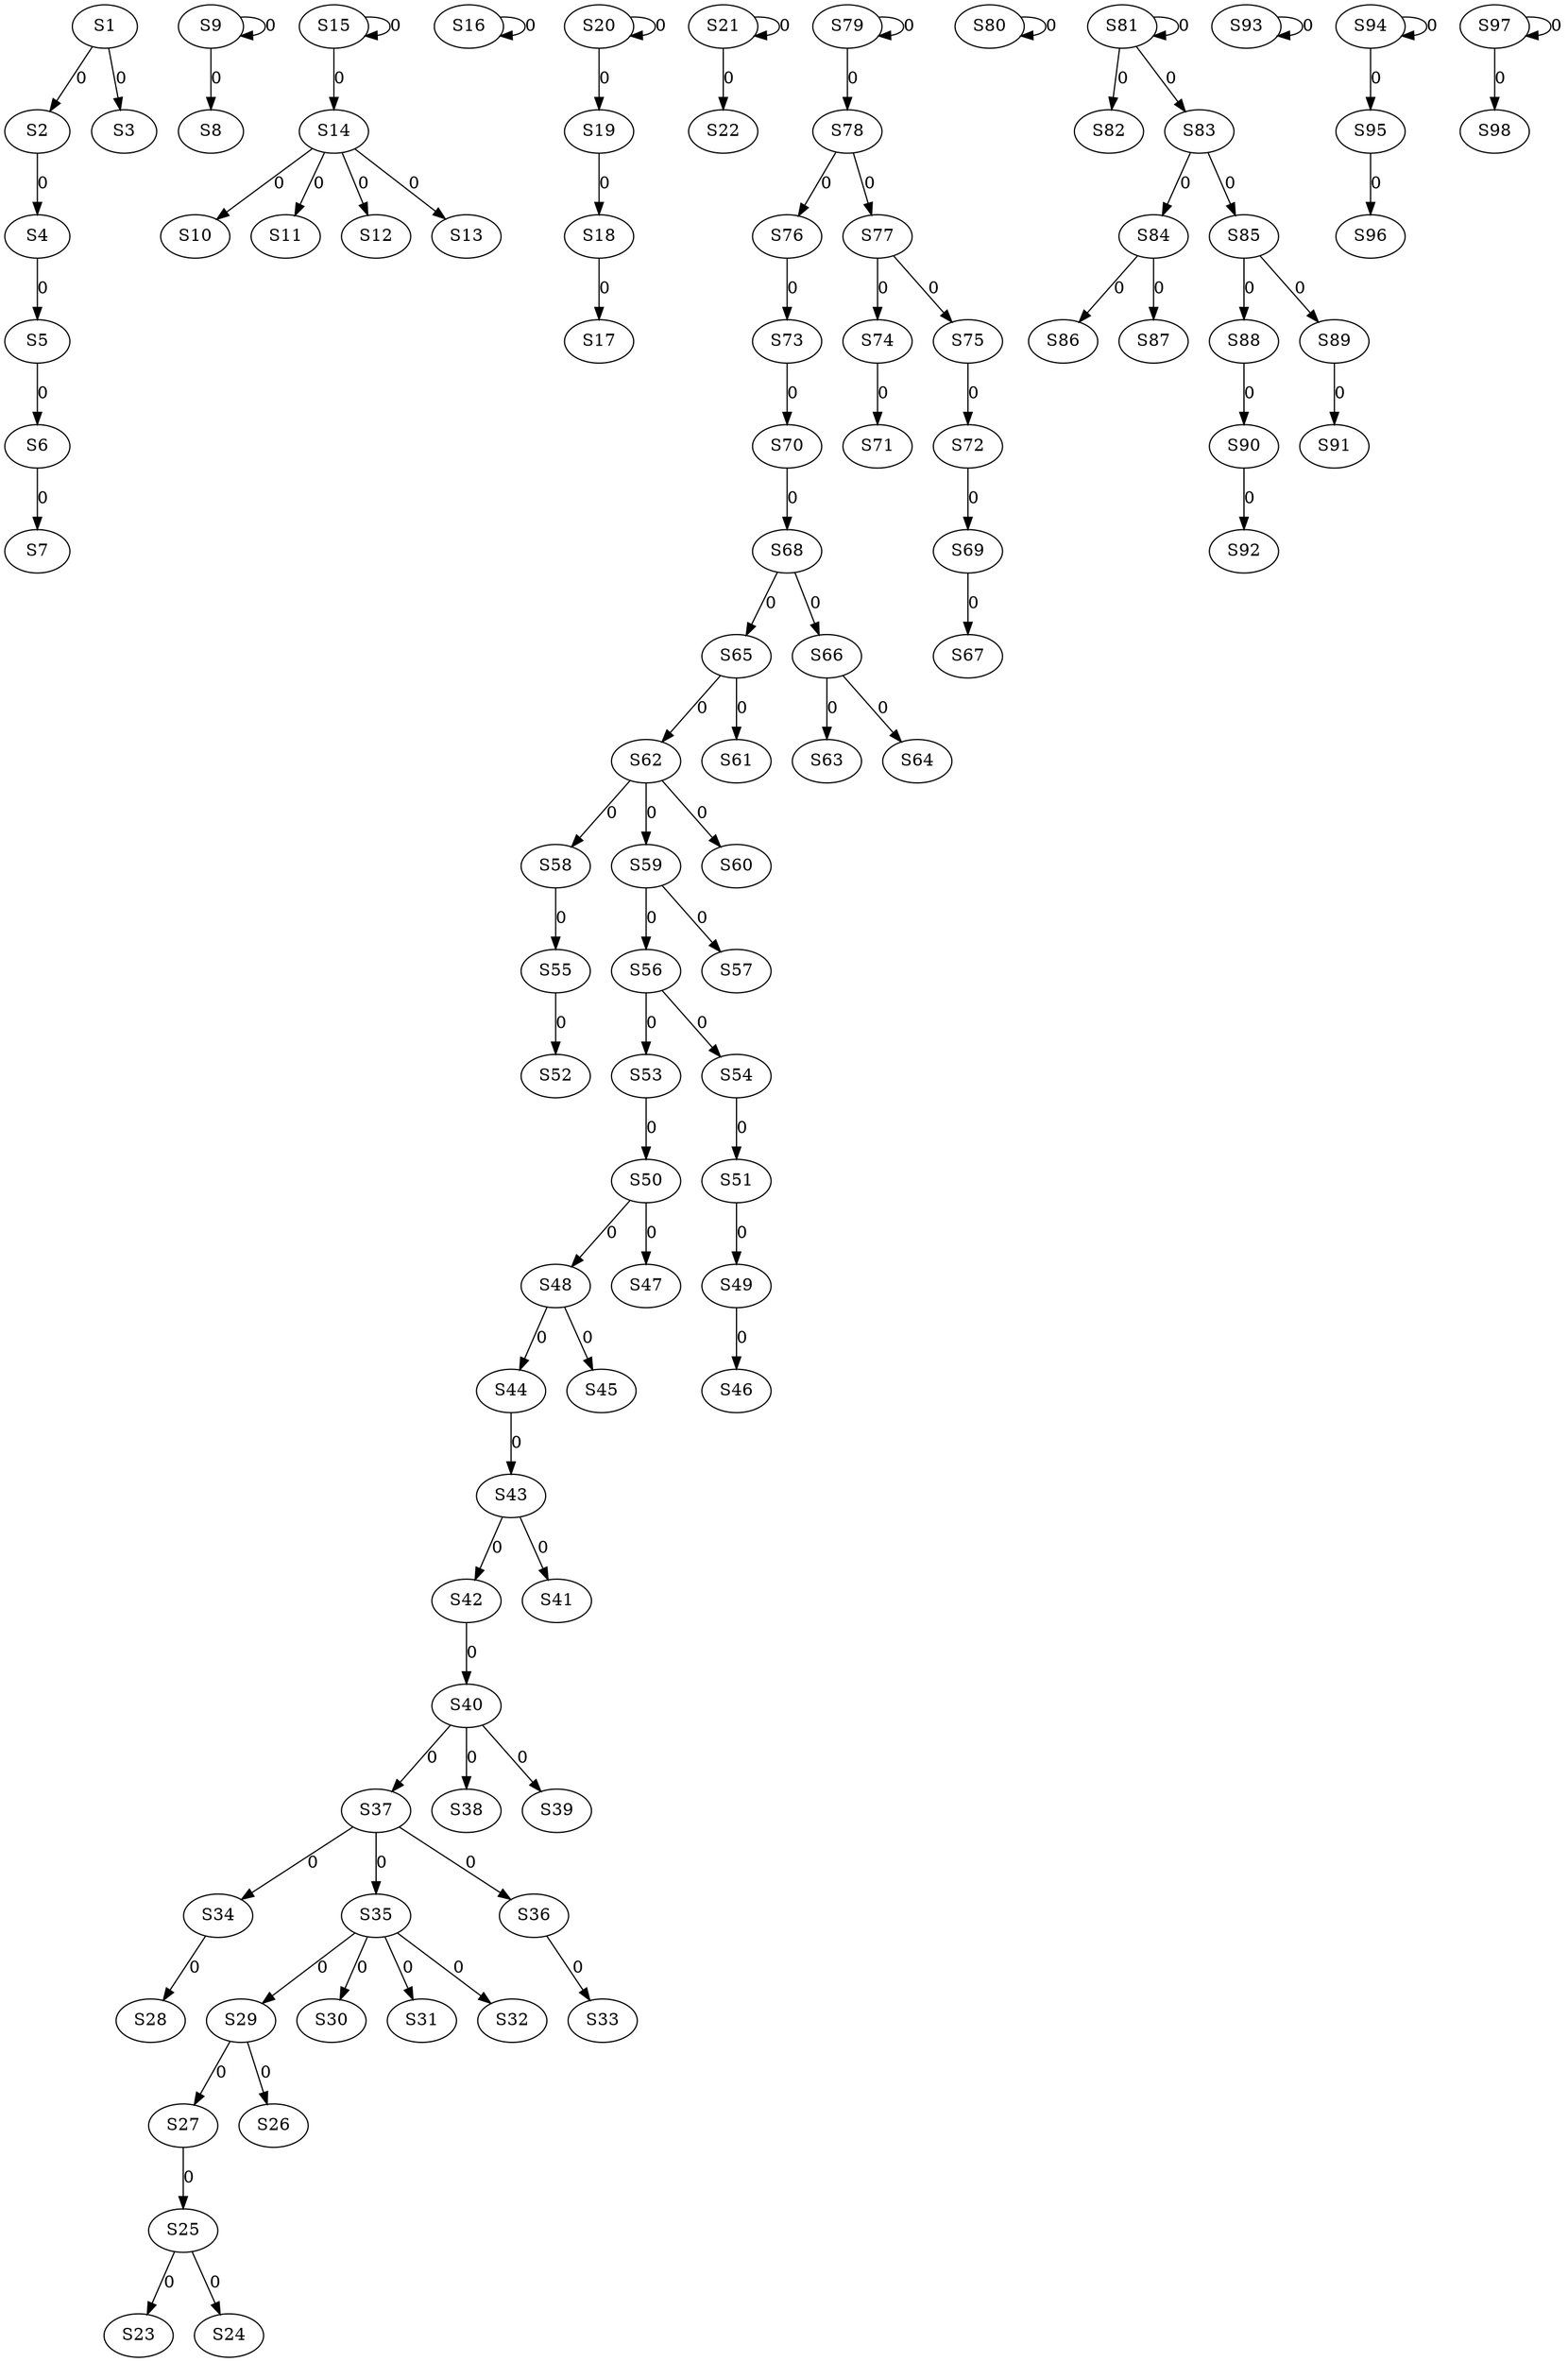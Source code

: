 strict digraph {
	S1 -> S2 [ label = 0 ];
	S1 -> S3 [ label = 0 ];
	S2 -> S4 [ label = 0 ];
	S4 -> S5 [ label = 0 ];
	S5 -> S6 [ label = 0 ];
	S6 -> S7 [ label = 0 ];
	S9 -> S8 [ label = 0 ];
	S9 -> S9 [ label = 0 ];
	S14 -> S10 [ label = 0 ];
	S14 -> S11 [ label = 0 ];
	S14 -> S12 [ label = 0 ];
	S14 -> S13 [ label = 0 ];
	S15 -> S14 [ label = 0 ];
	S15 -> S15 [ label = 0 ];
	S16 -> S16 [ label = 0 ];
	S18 -> S17 [ label = 0 ];
	S19 -> S18 [ label = 0 ];
	S20 -> S19 [ label = 0 ];
	S20 -> S20 [ label = 0 ];
	S21 -> S21 [ label = 0 ];
	S21 -> S22 [ label = 0 ];
	S25 -> S23 [ label = 0 ];
	S25 -> S24 [ label = 0 ];
	S27 -> S25 [ label = 0 ];
	S29 -> S26 [ label = 0 ];
	S29 -> S27 [ label = 0 ];
	S34 -> S28 [ label = 0 ];
	S35 -> S29 [ label = 0 ];
	S35 -> S30 [ label = 0 ];
	S35 -> S31 [ label = 0 ];
	S35 -> S32 [ label = 0 ];
	S36 -> S33 [ label = 0 ];
	S37 -> S34 [ label = 0 ];
	S37 -> S35 [ label = 0 ];
	S37 -> S36 [ label = 0 ];
	S40 -> S37 [ label = 0 ];
	S40 -> S38 [ label = 0 ];
	S40 -> S39 [ label = 0 ];
	S42 -> S40 [ label = 0 ];
	S43 -> S41 [ label = 0 ];
	S43 -> S42 [ label = 0 ];
	S44 -> S43 [ label = 0 ];
	S48 -> S44 [ label = 0 ];
	S48 -> S45 [ label = 0 ];
	S49 -> S46 [ label = 0 ];
	S50 -> S47 [ label = 0 ];
	S50 -> S48 [ label = 0 ];
	S51 -> S49 [ label = 0 ];
	S53 -> S50 [ label = 0 ];
	S54 -> S51 [ label = 0 ];
	S55 -> S52 [ label = 0 ];
	S56 -> S53 [ label = 0 ];
	S56 -> S54 [ label = 0 ];
	S58 -> S55 [ label = 0 ];
	S59 -> S56 [ label = 0 ];
	S59 -> S57 [ label = 0 ];
	S62 -> S58 [ label = 0 ];
	S62 -> S59 [ label = 0 ];
	S62 -> S60 [ label = 0 ];
	S65 -> S61 [ label = 0 ];
	S65 -> S62 [ label = 0 ];
	S66 -> S63 [ label = 0 ];
	S66 -> S64 [ label = 0 ];
	S68 -> S65 [ label = 0 ];
	S68 -> S66 [ label = 0 ];
	S69 -> S67 [ label = 0 ];
	S70 -> S68 [ label = 0 ];
	S72 -> S69 [ label = 0 ];
	S73 -> S70 [ label = 0 ];
	S74 -> S71 [ label = 0 ];
	S75 -> S72 [ label = 0 ];
	S76 -> S73 [ label = 0 ];
	S77 -> S74 [ label = 0 ];
	S77 -> S75 [ label = 0 ];
	S78 -> S76 [ label = 0 ];
	S78 -> S77 [ label = 0 ];
	S79 -> S78 [ label = 0 ];
	S79 -> S79 [ label = 0 ];
	S80 -> S80 [ label = 0 ];
	S81 -> S81 [ label = 0 ];
	S81 -> S82 [ label = 0 ];
	S81 -> S83 [ label = 0 ];
	S83 -> S84 [ label = 0 ];
	S83 -> S85 [ label = 0 ];
	S84 -> S86 [ label = 0 ];
	S84 -> S87 [ label = 0 ];
	S85 -> S88 [ label = 0 ];
	S85 -> S89 [ label = 0 ];
	S88 -> S90 [ label = 0 ];
	S89 -> S91 [ label = 0 ];
	S90 -> S92 [ label = 0 ];
	S93 -> S93 [ label = 0 ];
	S94 -> S94 [ label = 0 ];
	S94 -> S95 [ label = 0 ];
	S95 -> S96 [ label = 0 ];
	S97 -> S97 [ label = 0 ];
	S97 -> S98 [ label = 0 ];
}